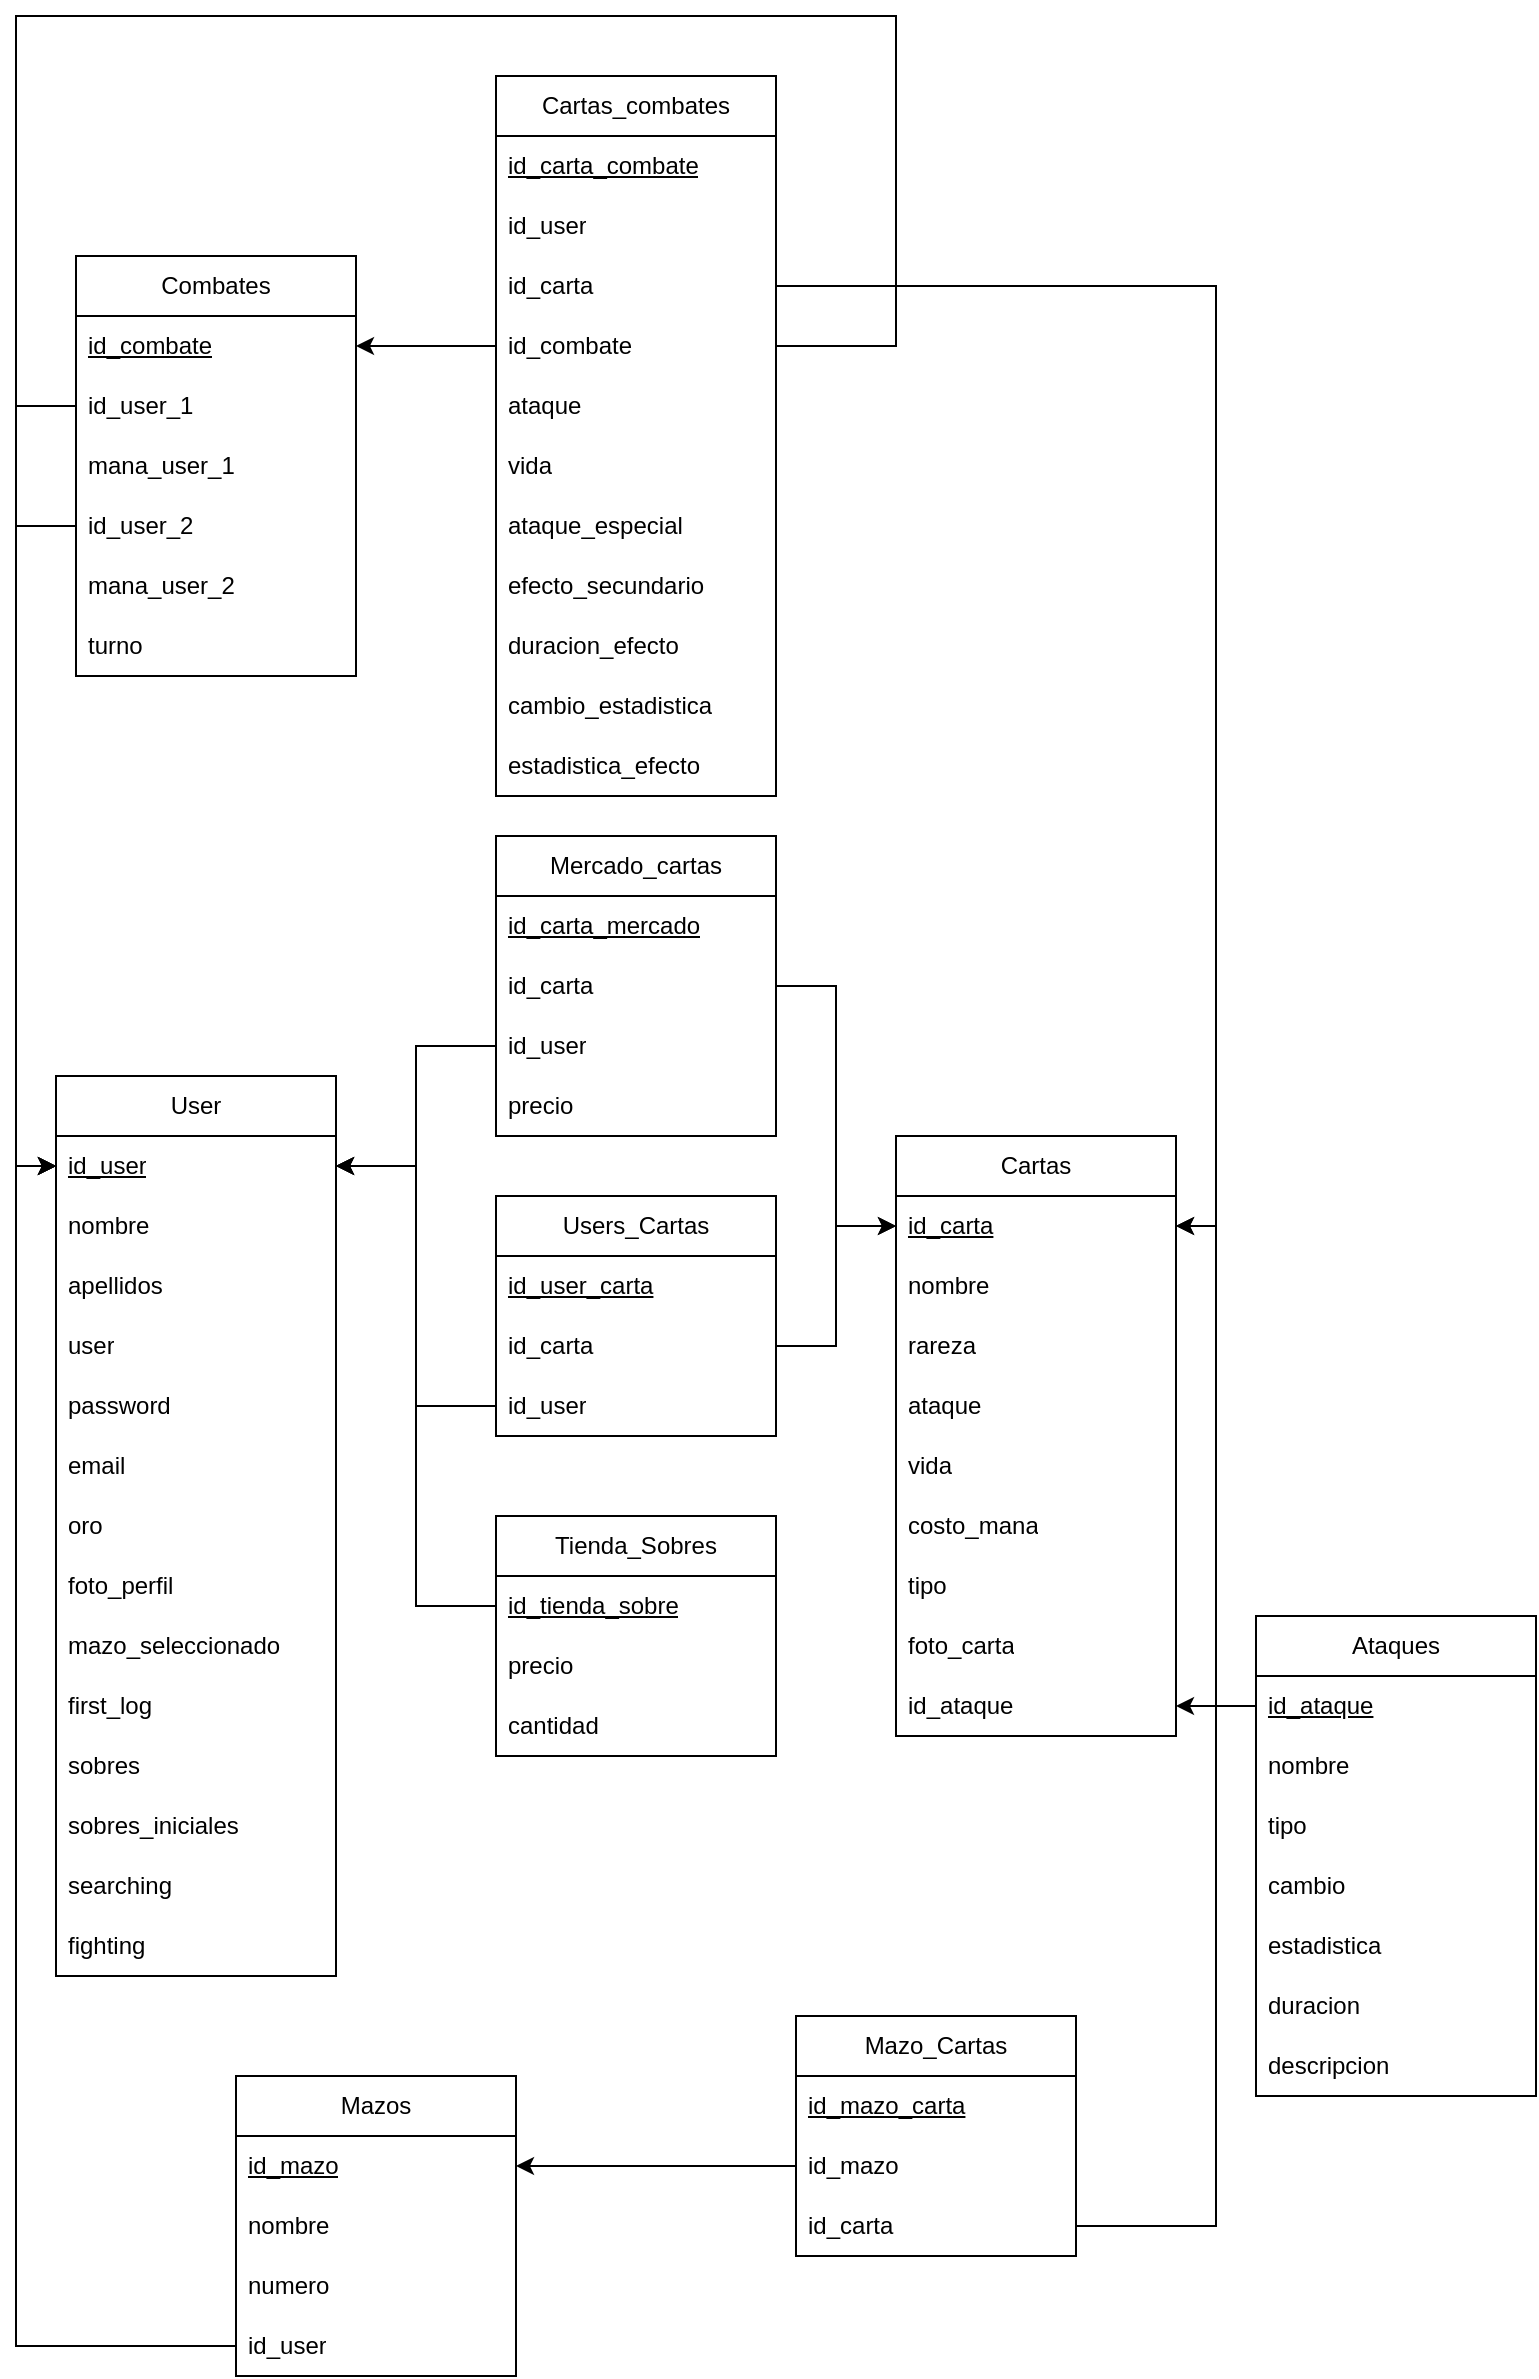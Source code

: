 <mxfile version="24.4.6" type="device">
  <diagram name="Página-1" id="8Rh8TaldC5bqIKxcD06b">
    <mxGraphModel dx="1400" dy="1921" grid="1" gridSize="10" guides="1" tooltips="1" connect="1" arrows="1" fold="1" page="1" pageScale="1" pageWidth="827" pageHeight="1169" math="0" shadow="0">
      <root>
        <mxCell id="0" />
        <mxCell id="1" parent="0" />
        <mxCell id="Ns8RzgzaMJ_QIvP4mt8l-1" value="User" style="swimlane;fontStyle=0;childLayout=stackLayout;horizontal=1;startSize=30;horizontalStack=0;resizeParent=1;resizeParentMax=0;resizeLast=0;collapsible=1;marginBottom=0;whiteSpace=wrap;html=1;" parent="1" vertex="1">
          <mxGeometry x="60" y="60" width="140" height="450" as="geometry" />
        </mxCell>
        <mxCell id="Ns8RzgzaMJ_QIvP4mt8l-12" value="&lt;u&gt;id_user&lt;/u&gt;" style="text;strokeColor=none;fillColor=none;align=left;verticalAlign=middle;spacingLeft=4;spacingRight=4;overflow=hidden;points=[[0,0.5],[1,0.5]];portConstraint=eastwest;rotatable=0;whiteSpace=wrap;html=1;" parent="Ns8RzgzaMJ_QIvP4mt8l-1" vertex="1">
          <mxGeometry y="30" width="140" height="30" as="geometry" />
        </mxCell>
        <mxCell id="Ns8RzgzaMJ_QIvP4mt8l-2" value="nombre" style="text;strokeColor=none;fillColor=none;align=left;verticalAlign=middle;spacingLeft=4;spacingRight=4;overflow=hidden;points=[[0,0.5],[1,0.5]];portConstraint=eastwest;rotatable=0;whiteSpace=wrap;html=1;" parent="Ns8RzgzaMJ_QIvP4mt8l-1" vertex="1">
          <mxGeometry y="60" width="140" height="30" as="geometry" />
        </mxCell>
        <mxCell id="Ns8RzgzaMJ_QIvP4mt8l-14" value="apellidos" style="text;strokeColor=none;fillColor=none;align=left;verticalAlign=middle;spacingLeft=4;spacingRight=4;overflow=hidden;points=[[0,0.5],[1,0.5]];portConstraint=eastwest;rotatable=0;whiteSpace=wrap;html=1;" parent="Ns8RzgzaMJ_QIvP4mt8l-1" vertex="1">
          <mxGeometry y="90" width="140" height="30" as="geometry" />
        </mxCell>
        <mxCell id="Ns8RzgzaMJ_QIvP4mt8l-4" value="user" style="text;strokeColor=none;fillColor=none;align=left;verticalAlign=middle;spacingLeft=4;spacingRight=4;overflow=hidden;points=[[0,0.5],[1,0.5]];portConstraint=eastwest;rotatable=0;whiteSpace=wrap;html=1;" parent="Ns8RzgzaMJ_QIvP4mt8l-1" vertex="1">
          <mxGeometry y="120" width="140" height="30" as="geometry" />
        </mxCell>
        <mxCell id="Ns8RzgzaMJ_QIvP4mt8l-5" value="password" style="text;strokeColor=none;fillColor=none;align=left;verticalAlign=middle;spacingLeft=4;spacingRight=4;overflow=hidden;points=[[0,0.5],[1,0.5]];portConstraint=eastwest;rotatable=0;whiteSpace=wrap;html=1;" parent="Ns8RzgzaMJ_QIvP4mt8l-1" vertex="1">
          <mxGeometry y="150" width="140" height="30" as="geometry" />
        </mxCell>
        <mxCell id="Ns8RzgzaMJ_QIvP4mt8l-6" value="email" style="text;strokeColor=none;fillColor=none;align=left;verticalAlign=middle;spacingLeft=4;spacingRight=4;overflow=hidden;points=[[0,0.5],[1,0.5]];portConstraint=eastwest;rotatable=0;whiteSpace=wrap;html=1;" parent="Ns8RzgzaMJ_QIvP4mt8l-1" vertex="1">
          <mxGeometry y="180" width="140" height="30" as="geometry" />
        </mxCell>
        <mxCell id="Ns8RzgzaMJ_QIvP4mt8l-16" value="oro" style="text;strokeColor=none;fillColor=none;align=left;verticalAlign=middle;spacingLeft=4;spacingRight=4;overflow=hidden;points=[[0,0.5],[1,0.5]];portConstraint=eastwest;rotatable=0;whiteSpace=wrap;html=1;" parent="Ns8RzgzaMJ_QIvP4mt8l-1" vertex="1">
          <mxGeometry y="210" width="140" height="30" as="geometry" />
        </mxCell>
        <mxCell id="Ns8RzgzaMJ_QIvP4mt8l-18" value="foto_perfil" style="text;strokeColor=none;fillColor=none;align=left;verticalAlign=middle;spacingLeft=4;spacingRight=4;overflow=hidden;points=[[0,0.5],[1,0.5]];portConstraint=eastwest;rotatable=0;whiteSpace=wrap;html=1;" parent="Ns8RzgzaMJ_QIvP4mt8l-1" vertex="1">
          <mxGeometry y="240" width="140" height="30" as="geometry" />
        </mxCell>
        <mxCell id="-MSP2CegwJGiO8olLoE--1" value="mazo_seleccionado" style="text;strokeColor=none;fillColor=none;align=left;verticalAlign=middle;spacingLeft=4;spacingRight=4;overflow=hidden;points=[[0,0.5],[1,0.5]];portConstraint=eastwest;rotatable=0;whiteSpace=wrap;html=1;" parent="Ns8RzgzaMJ_QIvP4mt8l-1" vertex="1">
          <mxGeometry y="270" width="140" height="30" as="geometry" />
        </mxCell>
        <mxCell id="AtJvcEP8EGKitVutgksQ-8" value="first_log" style="text;strokeColor=none;fillColor=none;align=left;verticalAlign=middle;spacingLeft=4;spacingRight=4;overflow=hidden;points=[[0,0.5],[1,0.5]];portConstraint=eastwest;rotatable=0;whiteSpace=wrap;html=1;" parent="Ns8RzgzaMJ_QIvP4mt8l-1" vertex="1">
          <mxGeometry y="300" width="140" height="30" as="geometry" />
        </mxCell>
        <mxCell id="lPoUh2vNmKDrx55qoCSC-2" value="sobres" style="text;strokeColor=none;fillColor=none;align=left;verticalAlign=middle;spacingLeft=4;spacingRight=4;overflow=hidden;points=[[0,0.5],[1,0.5]];portConstraint=eastwest;rotatable=0;whiteSpace=wrap;html=1;" parent="Ns8RzgzaMJ_QIvP4mt8l-1" vertex="1">
          <mxGeometry y="330" width="140" height="30" as="geometry" />
        </mxCell>
        <mxCell id="lPoUh2vNmKDrx55qoCSC-3" value="sobres_iniciales" style="text;strokeColor=none;fillColor=none;align=left;verticalAlign=middle;spacingLeft=4;spacingRight=4;overflow=hidden;points=[[0,0.5],[1,0.5]];portConstraint=eastwest;rotatable=0;whiteSpace=wrap;html=1;" parent="Ns8RzgzaMJ_QIvP4mt8l-1" vertex="1">
          <mxGeometry y="360" width="140" height="30" as="geometry" />
        </mxCell>
        <mxCell id="RQ-Hs6eei8XuEbRWBpIZ-15" value="searching" style="text;strokeColor=none;fillColor=none;align=left;verticalAlign=middle;spacingLeft=4;spacingRight=4;overflow=hidden;points=[[0,0.5],[1,0.5]];portConstraint=eastwest;rotatable=0;whiteSpace=wrap;html=1;" parent="Ns8RzgzaMJ_QIvP4mt8l-1" vertex="1">
          <mxGeometry y="390" width="140" height="30" as="geometry" />
        </mxCell>
        <mxCell id="RQ-Hs6eei8XuEbRWBpIZ-16" value="fighting" style="text;strokeColor=none;fillColor=none;align=left;verticalAlign=middle;spacingLeft=4;spacingRight=4;overflow=hidden;points=[[0,0.5],[1,0.5]];portConstraint=eastwest;rotatable=0;whiteSpace=wrap;html=1;" parent="Ns8RzgzaMJ_QIvP4mt8l-1" vertex="1">
          <mxGeometry y="420" width="140" height="30" as="geometry" />
        </mxCell>
        <mxCell id="Ns8RzgzaMJ_QIvP4mt8l-7" value="Cartas" style="swimlane;fontStyle=0;childLayout=stackLayout;horizontal=1;startSize=30;horizontalStack=0;resizeParent=1;resizeParentMax=0;resizeLast=0;collapsible=1;marginBottom=0;whiteSpace=wrap;html=1;" parent="1" vertex="1">
          <mxGeometry x="480" y="90" width="140" height="300" as="geometry" />
        </mxCell>
        <mxCell id="Ns8RzgzaMJ_QIvP4mt8l-13" value="&lt;u&gt;id_carta&lt;/u&gt;" style="text;strokeColor=none;fillColor=none;align=left;verticalAlign=middle;spacingLeft=4;spacingRight=4;overflow=hidden;points=[[0,0.5],[1,0.5]];portConstraint=eastwest;rotatable=0;whiteSpace=wrap;html=1;" parent="Ns8RzgzaMJ_QIvP4mt8l-7" vertex="1">
          <mxGeometry y="30" width="140" height="30" as="geometry" />
        </mxCell>
        <mxCell id="Ns8RzgzaMJ_QIvP4mt8l-8" value="nombre" style="text;strokeColor=none;fillColor=none;align=left;verticalAlign=middle;spacingLeft=4;spacingRight=4;overflow=hidden;points=[[0,0.5],[1,0.5]];portConstraint=eastwest;rotatable=0;whiteSpace=wrap;html=1;" parent="Ns8RzgzaMJ_QIvP4mt8l-7" vertex="1">
          <mxGeometry y="60" width="140" height="30" as="geometry" />
        </mxCell>
        <mxCell id="Ns8RzgzaMJ_QIvP4mt8l-9" value="rareza" style="text;strokeColor=none;fillColor=none;align=left;verticalAlign=middle;spacingLeft=4;spacingRight=4;overflow=hidden;points=[[0,0.5],[1,0.5]];portConstraint=eastwest;rotatable=0;whiteSpace=wrap;html=1;" parent="Ns8RzgzaMJ_QIvP4mt8l-7" vertex="1">
          <mxGeometry y="90" width="140" height="30" as="geometry" />
        </mxCell>
        <mxCell id="Ns8RzgzaMJ_QIvP4mt8l-10" value="ataque" style="text;strokeColor=none;fillColor=none;align=left;verticalAlign=middle;spacingLeft=4;spacingRight=4;overflow=hidden;points=[[0,0.5],[1,0.5]];portConstraint=eastwest;rotatable=0;whiteSpace=wrap;html=1;" parent="Ns8RzgzaMJ_QIvP4mt8l-7" vertex="1">
          <mxGeometry y="120" width="140" height="30" as="geometry" />
        </mxCell>
        <mxCell id="Ns8RzgzaMJ_QIvP4mt8l-55" value="vida" style="text;strokeColor=none;fillColor=none;align=left;verticalAlign=middle;spacingLeft=4;spacingRight=4;overflow=hidden;points=[[0,0.5],[1,0.5]];portConstraint=eastwest;rotatable=0;whiteSpace=wrap;html=1;" parent="Ns8RzgzaMJ_QIvP4mt8l-7" vertex="1">
          <mxGeometry y="150" width="140" height="30" as="geometry" />
        </mxCell>
        <mxCell id="Ns8RzgzaMJ_QIvP4mt8l-15" value="costo_mana" style="text;strokeColor=none;fillColor=none;align=left;verticalAlign=middle;spacingLeft=4;spacingRight=4;overflow=hidden;points=[[0,0.5],[1,0.5]];portConstraint=eastwest;rotatable=0;whiteSpace=wrap;html=1;" parent="Ns8RzgzaMJ_QIvP4mt8l-7" vertex="1">
          <mxGeometry y="180" width="140" height="30" as="geometry" />
        </mxCell>
        <mxCell id="Ns8RzgzaMJ_QIvP4mt8l-17" value="tipo" style="text;strokeColor=none;fillColor=none;align=left;verticalAlign=middle;spacingLeft=4;spacingRight=4;overflow=hidden;points=[[0,0.5],[1,0.5]];portConstraint=eastwest;rotatable=0;whiteSpace=wrap;html=1;" parent="Ns8RzgzaMJ_QIvP4mt8l-7" vertex="1">
          <mxGeometry y="210" width="140" height="30" as="geometry" />
        </mxCell>
        <mxCell id="Ns8RzgzaMJ_QIvP4mt8l-20" value="foto_carta" style="text;strokeColor=none;fillColor=none;align=left;verticalAlign=middle;spacingLeft=4;spacingRight=4;overflow=hidden;points=[[0,0.5],[1,0.5]];portConstraint=eastwest;rotatable=0;whiteSpace=wrap;html=1;" parent="Ns8RzgzaMJ_QIvP4mt8l-7" vertex="1">
          <mxGeometry y="240" width="140" height="30" as="geometry" />
        </mxCell>
        <mxCell id="AtJvcEP8EGKitVutgksQ-1" value="id_ataque" style="text;strokeColor=none;fillColor=none;align=left;verticalAlign=middle;spacingLeft=4;spacingRight=4;overflow=hidden;points=[[0,0.5],[1,0.5]];portConstraint=eastwest;rotatable=0;whiteSpace=wrap;html=1;" parent="Ns8RzgzaMJ_QIvP4mt8l-7" vertex="1">
          <mxGeometry y="270" width="140" height="30" as="geometry" />
        </mxCell>
        <mxCell id="Ns8RzgzaMJ_QIvP4mt8l-22" value="Users_Cartas" style="swimlane;fontStyle=0;childLayout=stackLayout;horizontal=1;startSize=30;horizontalStack=0;resizeParent=1;resizeParentMax=0;resizeLast=0;collapsible=1;marginBottom=0;whiteSpace=wrap;html=1;" parent="1" vertex="1">
          <mxGeometry x="280" y="120" width="140" height="120" as="geometry" />
        </mxCell>
        <mxCell id="Ns8RzgzaMJ_QIvP4mt8l-23" value="&lt;u&gt;id_user_carta&lt;/u&gt;" style="text;strokeColor=none;fillColor=none;align=left;verticalAlign=middle;spacingLeft=4;spacingRight=4;overflow=hidden;points=[[0,0.5],[1,0.5]];portConstraint=eastwest;rotatable=0;whiteSpace=wrap;html=1;" parent="Ns8RzgzaMJ_QIvP4mt8l-22" vertex="1">
          <mxGeometry y="30" width="140" height="30" as="geometry" />
        </mxCell>
        <mxCell id="Ns8RzgzaMJ_QIvP4mt8l-24" value="id_carta" style="text;strokeColor=none;fillColor=none;align=left;verticalAlign=middle;spacingLeft=4;spacingRight=4;overflow=hidden;points=[[0,0.5],[1,0.5]];portConstraint=eastwest;rotatable=0;whiteSpace=wrap;html=1;" parent="Ns8RzgzaMJ_QIvP4mt8l-22" vertex="1">
          <mxGeometry y="60" width="140" height="30" as="geometry" />
        </mxCell>
        <mxCell id="Ns8RzgzaMJ_QIvP4mt8l-25" value="id_user" style="text;strokeColor=none;fillColor=none;align=left;verticalAlign=middle;spacingLeft=4;spacingRight=4;overflow=hidden;points=[[0,0.5],[1,0.5]];portConstraint=eastwest;rotatable=0;whiteSpace=wrap;html=1;" parent="Ns8RzgzaMJ_QIvP4mt8l-22" vertex="1">
          <mxGeometry y="90" width="140" height="30" as="geometry" />
        </mxCell>
        <mxCell id="Ns8RzgzaMJ_QIvP4mt8l-36" style="edgeStyle=orthogonalEdgeStyle;rounded=0;orthogonalLoop=1;jettySize=auto;html=1;entryX=1;entryY=0.5;entryDx=0;entryDy=0;" parent="1" source="Ns8RzgzaMJ_QIvP4mt8l-25" target="Ns8RzgzaMJ_QIvP4mt8l-12" edge="1">
          <mxGeometry relative="1" as="geometry" />
        </mxCell>
        <mxCell id="Ns8RzgzaMJ_QIvP4mt8l-37" style="edgeStyle=orthogonalEdgeStyle;rounded=0;orthogonalLoop=1;jettySize=auto;html=1;entryX=0;entryY=0.5;entryDx=0;entryDy=0;" parent="1" source="Ns8RzgzaMJ_QIvP4mt8l-24" target="Ns8RzgzaMJ_QIvP4mt8l-13" edge="1">
          <mxGeometry relative="1" as="geometry" />
        </mxCell>
        <mxCell id="Ns8RzgzaMJ_QIvP4mt8l-41" value="Mercado_cartas" style="swimlane;fontStyle=0;childLayout=stackLayout;horizontal=1;startSize=30;horizontalStack=0;resizeParent=1;resizeParentMax=0;resizeLast=0;collapsible=1;marginBottom=0;whiteSpace=wrap;html=1;" parent="1" vertex="1">
          <mxGeometry x="280" y="-60" width="140" height="150" as="geometry" />
        </mxCell>
        <mxCell id="Wjl6XZ1OtJs84m0W3MEx-7" value="&lt;u&gt;id_carta_mercado&lt;/u&gt;" style="text;strokeColor=none;fillColor=none;align=left;verticalAlign=middle;spacingLeft=4;spacingRight=4;overflow=hidden;points=[[0,0.5],[1,0.5]];portConstraint=eastwest;rotatable=0;whiteSpace=wrap;html=1;" vertex="1" parent="Ns8RzgzaMJ_QIvP4mt8l-41">
          <mxGeometry y="30" width="140" height="30" as="geometry" />
        </mxCell>
        <mxCell id="Ns8RzgzaMJ_QIvP4mt8l-42" value="id_carta" style="text;strokeColor=none;fillColor=none;align=left;verticalAlign=middle;spacingLeft=4;spacingRight=4;overflow=hidden;points=[[0,0.5],[1,0.5]];portConstraint=eastwest;rotatable=0;whiteSpace=wrap;html=1;" parent="Ns8RzgzaMJ_QIvP4mt8l-41" vertex="1">
          <mxGeometry y="60" width="140" height="30" as="geometry" />
        </mxCell>
        <mxCell id="Ns8RzgzaMJ_QIvP4mt8l-43" value="id_user" style="text;strokeColor=none;fillColor=none;align=left;verticalAlign=middle;spacingLeft=4;spacingRight=4;overflow=hidden;points=[[0,0.5],[1,0.5]];portConstraint=eastwest;rotatable=0;whiteSpace=wrap;html=1;" parent="Ns8RzgzaMJ_QIvP4mt8l-41" vertex="1">
          <mxGeometry y="90" width="140" height="30" as="geometry" />
        </mxCell>
        <mxCell id="Ns8RzgzaMJ_QIvP4mt8l-44" value="precio" style="text;strokeColor=none;fillColor=none;align=left;verticalAlign=middle;spacingLeft=4;spacingRight=4;overflow=hidden;points=[[0,0.5],[1,0.5]];portConstraint=eastwest;rotatable=0;whiteSpace=wrap;html=1;" parent="Ns8RzgzaMJ_QIvP4mt8l-41" vertex="1">
          <mxGeometry y="120" width="140" height="30" as="geometry" />
        </mxCell>
        <mxCell id="Ns8RzgzaMJ_QIvP4mt8l-45" style="edgeStyle=orthogonalEdgeStyle;rounded=0;orthogonalLoop=1;jettySize=auto;html=1;entryX=1;entryY=0.5;entryDx=0;entryDy=0;" parent="1" source="Ns8RzgzaMJ_QIvP4mt8l-43" target="Ns8RzgzaMJ_QIvP4mt8l-12" edge="1">
          <mxGeometry relative="1" as="geometry" />
        </mxCell>
        <mxCell id="Ns8RzgzaMJ_QIvP4mt8l-46" style="edgeStyle=orthogonalEdgeStyle;rounded=0;orthogonalLoop=1;jettySize=auto;html=1;entryX=0;entryY=0.5;entryDx=0;entryDy=0;" parent="1" source="Ns8RzgzaMJ_QIvP4mt8l-42" target="Ns8RzgzaMJ_QIvP4mt8l-13" edge="1">
          <mxGeometry relative="1" as="geometry" />
        </mxCell>
        <mxCell id="Ns8RzgzaMJ_QIvP4mt8l-47" value="Tienda_Sobres" style="swimlane;fontStyle=0;childLayout=stackLayout;horizontal=1;startSize=30;horizontalStack=0;resizeParent=1;resizeParentMax=0;resizeLast=0;collapsible=1;marginBottom=0;whiteSpace=wrap;html=1;" parent="1" vertex="1">
          <mxGeometry x="280" y="280" width="140" height="120" as="geometry" />
        </mxCell>
        <mxCell id="Ns8RzgzaMJ_QIvP4mt8l-49" value="&lt;u&gt;id_tienda_sobre&lt;/u&gt;" style="text;strokeColor=none;fillColor=none;align=left;verticalAlign=middle;spacingLeft=4;spacingRight=4;overflow=hidden;points=[[0,0.5],[1,0.5]];portConstraint=eastwest;rotatable=0;whiteSpace=wrap;html=1;" parent="Ns8RzgzaMJ_QIvP4mt8l-47" vertex="1">
          <mxGeometry y="30" width="140" height="30" as="geometry" />
        </mxCell>
        <mxCell id="Ns8RzgzaMJ_QIvP4mt8l-50" value="precio" style="text;strokeColor=none;fillColor=none;align=left;verticalAlign=middle;spacingLeft=4;spacingRight=4;overflow=hidden;points=[[0,0.5],[1,0.5]];portConstraint=eastwest;rotatable=0;whiteSpace=wrap;html=1;" parent="Ns8RzgzaMJ_QIvP4mt8l-47" vertex="1">
          <mxGeometry y="60" width="140" height="30" as="geometry" />
        </mxCell>
        <mxCell id="lPoUh2vNmKDrx55qoCSC-1" value="cantidad" style="text;strokeColor=none;fillColor=none;align=left;verticalAlign=middle;spacingLeft=4;spacingRight=4;overflow=hidden;points=[[0,0.5],[1,0.5]];portConstraint=eastwest;rotatable=0;whiteSpace=wrap;html=1;" parent="Ns8RzgzaMJ_QIvP4mt8l-47" vertex="1">
          <mxGeometry y="90" width="140" height="30" as="geometry" />
        </mxCell>
        <mxCell id="Ns8RzgzaMJ_QIvP4mt8l-52" style="edgeStyle=orthogonalEdgeStyle;rounded=0;orthogonalLoop=1;jettySize=auto;html=1;entryX=1;entryY=0.5;entryDx=0;entryDy=0;" parent="1" source="Ns8RzgzaMJ_QIvP4mt8l-49" target="Ns8RzgzaMJ_QIvP4mt8l-12" edge="1">
          <mxGeometry relative="1" as="geometry" />
        </mxCell>
        <mxCell id="-MSP2CegwJGiO8olLoE--2" value="Mazos" style="swimlane;fontStyle=0;childLayout=stackLayout;horizontal=1;startSize=30;horizontalStack=0;resizeParent=1;resizeParentMax=0;resizeLast=0;collapsible=1;marginBottom=0;whiteSpace=wrap;html=1;" parent="1" vertex="1">
          <mxGeometry x="150" y="560" width="140" height="150" as="geometry" />
        </mxCell>
        <mxCell id="-MSP2CegwJGiO8olLoE--3" value="&lt;u&gt;id_mazo&lt;/u&gt;" style="text;strokeColor=none;fillColor=none;align=left;verticalAlign=middle;spacingLeft=4;spacingRight=4;overflow=hidden;points=[[0,0.5],[1,0.5]];portConstraint=eastwest;rotatable=0;whiteSpace=wrap;html=1;" parent="-MSP2CegwJGiO8olLoE--2" vertex="1">
          <mxGeometry y="30" width="140" height="30" as="geometry" />
        </mxCell>
        <mxCell id="-MSP2CegwJGiO8olLoE--4" value="nombre" style="text;strokeColor=none;fillColor=none;align=left;verticalAlign=middle;spacingLeft=4;spacingRight=4;overflow=hidden;points=[[0,0.5],[1,0.5]];portConstraint=eastwest;rotatable=0;whiteSpace=wrap;html=1;" parent="-MSP2CegwJGiO8olLoE--2" vertex="1">
          <mxGeometry y="60" width="140" height="30" as="geometry" />
        </mxCell>
        <mxCell id="-MSP2CegwJGiO8olLoE--5" value="numero" style="text;strokeColor=none;fillColor=none;align=left;verticalAlign=middle;spacingLeft=4;spacingRight=4;overflow=hidden;points=[[0,0.5],[1,0.5]];portConstraint=eastwest;rotatable=0;whiteSpace=wrap;html=1;" parent="-MSP2CegwJGiO8olLoE--2" vertex="1">
          <mxGeometry y="90" width="140" height="30" as="geometry" />
        </mxCell>
        <mxCell id="-MSP2CegwJGiO8olLoE--6" value="id_user" style="text;strokeColor=none;fillColor=none;align=left;verticalAlign=middle;spacingLeft=4;spacingRight=4;overflow=hidden;points=[[0,0.5],[1,0.5]];portConstraint=eastwest;rotatable=0;whiteSpace=wrap;html=1;" parent="-MSP2CegwJGiO8olLoE--2" vertex="1">
          <mxGeometry y="120" width="140" height="30" as="geometry" />
        </mxCell>
        <mxCell id="-MSP2CegwJGiO8olLoE--7" value="Mazo_Cartas" style="swimlane;fontStyle=0;childLayout=stackLayout;horizontal=1;startSize=30;horizontalStack=0;resizeParent=1;resizeParentMax=0;resizeLast=0;collapsible=1;marginBottom=0;whiteSpace=wrap;html=1;" parent="1" vertex="1">
          <mxGeometry x="430" y="530" width="140" height="120" as="geometry" />
        </mxCell>
        <mxCell id="Wjl6XZ1OtJs84m0W3MEx-6" value="&lt;u&gt;id_mazo_carta&lt;/u&gt;" style="text;strokeColor=none;fillColor=none;align=left;verticalAlign=middle;spacingLeft=4;spacingRight=4;overflow=hidden;points=[[0,0.5],[1,0.5]];portConstraint=eastwest;rotatable=0;whiteSpace=wrap;html=1;" vertex="1" parent="-MSP2CegwJGiO8olLoE--7">
          <mxGeometry y="30" width="140" height="30" as="geometry" />
        </mxCell>
        <mxCell id="-MSP2CegwJGiO8olLoE--8" value="id_mazo" style="text;strokeColor=none;fillColor=none;align=left;verticalAlign=middle;spacingLeft=4;spacingRight=4;overflow=hidden;points=[[0,0.5],[1,0.5]];portConstraint=eastwest;rotatable=0;whiteSpace=wrap;html=1;" parent="-MSP2CegwJGiO8olLoE--7" vertex="1">
          <mxGeometry y="60" width="140" height="30" as="geometry" />
        </mxCell>
        <mxCell id="-MSP2CegwJGiO8olLoE--9" value="id_carta" style="text;strokeColor=none;fillColor=none;align=left;verticalAlign=middle;spacingLeft=4;spacingRight=4;overflow=hidden;points=[[0,0.5],[1,0.5]];portConstraint=eastwest;rotatable=0;whiteSpace=wrap;html=1;" parent="-MSP2CegwJGiO8olLoE--7" vertex="1">
          <mxGeometry y="90" width="140" height="30" as="geometry" />
        </mxCell>
        <mxCell id="-MSP2CegwJGiO8olLoE--11" style="edgeStyle=orthogonalEdgeStyle;rounded=0;orthogonalLoop=1;jettySize=auto;html=1;" parent="1" source="-MSP2CegwJGiO8olLoE--8" target="-MSP2CegwJGiO8olLoE--3" edge="1">
          <mxGeometry relative="1" as="geometry" />
        </mxCell>
        <mxCell id="-MSP2CegwJGiO8olLoE--12" style="edgeStyle=orthogonalEdgeStyle;rounded=0;orthogonalLoop=1;jettySize=auto;html=1;entryX=1;entryY=0.5;entryDx=0;entryDy=0;" parent="1" source="-MSP2CegwJGiO8olLoE--9" target="Ns8RzgzaMJ_QIvP4mt8l-13" edge="1">
          <mxGeometry relative="1" as="geometry" />
        </mxCell>
        <mxCell id="-MSP2CegwJGiO8olLoE--13" style="edgeStyle=orthogonalEdgeStyle;rounded=0;orthogonalLoop=1;jettySize=auto;html=1;entryX=0;entryY=0.5;entryDx=0;entryDy=0;" parent="1" source="-MSP2CegwJGiO8olLoE--6" target="Ns8RzgzaMJ_QIvP4mt8l-12" edge="1">
          <mxGeometry relative="1" as="geometry" />
        </mxCell>
        <mxCell id="AtJvcEP8EGKitVutgksQ-2" value="Ataques" style="swimlane;fontStyle=0;childLayout=stackLayout;horizontal=1;startSize=30;horizontalStack=0;resizeParent=1;resizeParentMax=0;resizeLast=0;collapsible=1;marginBottom=0;whiteSpace=wrap;html=1;" parent="1" vertex="1">
          <mxGeometry x="660" y="330" width="140" height="240" as="geometry" />
        </mxCell>
        <mxCell id="AtJvcEP8EGKitVutgksQ-3" value="&lt;u&gt;id_ataque&lt;/u&gt;" style="text;strokeColor=none;fillColor=none;align=left;verticalAlign=middle;spacingLeft=4;spacingRight=4;overflow=hidden;points=[[0,0.5],[1,0.5]];portConstraint=eastwest;rotatable=0;whiteSpace=wrap;html=1;" parent="AtJvcEP8EGKitVutgksQ-2" vertex="1">
          <mxGeometry y="30" width="140" height="30" as="geometry" />
        </mxCell>
        <mxCell id="AtJvcEP8EGKitVutgksQ-4" value="nombre" style="text;strokeColor=none;fillColor=none;align=left;verticalAlign=middle;spacingLeft=4;spacingRight=4;overflow=hidden;points=[[0,0.5],[1,0.5]];portConstraint=eastwest;rotatable=0;whiteSpace=wrap;html=1;" parent="AtJvcEP8EGKitVutgksQ-2" vertex="1">
          <mxGeometry y="60" width="140" height="30" as="geometry" />
        </mxCell>
        <mxCell id="AtJvcEP8EGKitVutgksQ-5" value="tipo" style="text;strokeColor=none;fillColor=none;align=left;verticalAlign=middle;spacingLeft=4;spacingRight=4;overflow=hidden;points=[[0,0.5],[1,0.5]];portConstraint=eastwest;rotatable=0;whiteSpace=wrap;html=1;" parent="AtJvcEP8EGKitVutgksQ-2" vertex="1">
          <mxGeometry y="90" width="140" height="30" as="geometry" />
        </mxCell>
        <mxCell id="AtJvcEP8EGKitVutgksQ-6" value="cambio" style="text;strokeColor=none;fillColor=none;align=left;verticalAlign=middle;spacingLeft=4;spacingRight=4;overflow=hidden;points=[[0,0.5],[1,0.5]];portConstraint=eastwest;rotatable=0;whiteSpace=wrap;html=1;" parent="AtJvcEP8EGKitVutgksQ-2" vertex="1">
          <mxGeometry y="120" width="140" height="30" as="geometry" />
        </mxCell>
        <mxCell id="J775SCWE937NdJU1imXl-1" value="estadistica" style="text;strokeColor=none;fillColor=none;align=left;verticalAlign=middle;spacingLeft=4;spacingRight=4;overflow=hidden;points=[[0,0.5],[1,0.5]];portConstraint=eastwest;rotatable=0;whiteSpace=wrap;html=1;" parent="AtJvcEP8EGKitVutgksQ-2" vertex="1">
          <mxGeometry y="150" width="140" height="30" as="geometry" />
        </mxCell>
        <mxCell id="J775SCWE937NdJU1imXl-2" value="duracion" style="text;strokeColor=none;fillColor=none;align=left;verticalAlign=middle;spacingLeft=4;spacingRight=4;overflow=hidden;points=[[0,0.5],[1,0.5]];portConstraint=eastwest;rotatable=0;whiteSpace=wrap;html=1;" parent="AtJvcEP8EGKitVutgksQ-2" vertex="1">
          <mxGeometry y="180" width="140" height="30" as="geometry" />
        </mxCell>
        <mxCell id="Wjl6XZ1OtJs84m0W3MEx-3" value="descripcion" style="text;strokeColor=none;fillColor=none;align=left;verticalAlign=middle;spacingLeft=4;spacingRight=4;overflow=hidden;points=[[0,0.5],[1,0.5]];portConstraint=eastwest;rotatable=0;whiteSpace=wrap;html=1;" vertex="1" parent="AtJvcEP8EGKitVutgksQ-2">
          <mxGeometry y="210" width="140" height="30" as="geometry" />
        </mxCell>
        <mxCell id="AtJvcEP8EGKitVutgksQ-7" style="edgeStyle=orthogonalEdgeStyle;rounded=0;orthogonalLoop=1;jettySize=auto;html=1;entryX=1;entryY=0.5;entryDx=0;entryDy=0;" parent="1" source="AtJvcEP8EGKitVutgksQ-3" target="AtJvcEP8EGKitVutgksQ-1" edge="1">
          <mxGeometry relative="1" as="geometry" />
        </mxCell>
        <mxCell id="RQ-Hs6eei8XuEbRWBpIZ-1" value="Cartas_combates" style="swimlane;fontStyle=0;childLayout=stackLayout;horizontal=1;startSize=30;horizontalStack=0;resizeParent=1;resizeParentMax=0;resizeLast=0;collapsible=1;marginBottom=0;whiteSpace=wrap;html=1;" parent="1" vertex="1">
          <mxGeometry x="280" y="-440" width="140" height="360" as="geometry" />
        </mxCell>
        <mxCell id="RQ-Hs6eei8XuEbRWBpIZ-2" value="&lt;u&gt;id_carta_combate&lt;/u&gt;" style="text;strokeColor=none;fillColor=none;align=left;verticalAlign=middle;spacingLeft=4;spacingRight=4;overflow=hidden;points=[[0,0.5],[1,0.5]];portConstraint=eastwest;rotatable=0;whiteSpace=wrap;html=1;" parent="RQ-Hs6eei8XuEbRWBpIZ-1" vertex="1">
          <mxGeometry y="30" width="140" height="30" as="geometry" />
        </mxCell>
        <mxCell id="RQ-Hs6eei8XuEbRWBpIZ-3" value="id_user" style="text;strokeColor=none;fillColor=none;align=left;verticalAlign=middle;spacingLeft=4;spacingRight=4;overflow=hidden;points=[[0,0.5],[1,0.5]];portConstraint=eastwest;rotatable=0;whiteSpace=wrap;html=1;" parent="RQ-Hs6eei8XuEbRWBpIZ-1" vertex="1">
          <mxGeometry y="60" width="140" height="30" as="geometry" />
        </mxCell>
        <mxCell id="RQ-Hs6eei8XuEbRWBpIZ-13" value="id_carta" style="text;strokeColor=none;fillColor=none;align=left;verticalAlign=middle;spacingLeft=4;spacingRight=4;overflow=hidden;points=[[0,0.5],[1,0.5]];portConstraint=eastwest;rotatable=0;whiteSpace=wrap;html=1;" parent="RQ-Hs6eei8XuEbRWBpIZ-1" vertex="1">
          <mxGeometry y="90" width="140" height="30" as="geometry" />
        </mxCell>
        <mxCell id="RQ-Hs6eei8XuEbRWBpIZ-4" value="id_combate" style="text;strokeColor=none;fillColor=none;align=left;verticalAlign=middle;spacingLeft=4;spacingRight=4;overflow=hidden;points=[[0,0.5],[1,0.5]];portConstraint=eastwest;rotatable=0;whiteSpace=wrap;html=1;" parent="RQ-Hs6eei8XuEbRWBpIZ-1" vertex="1">
          <mxGeometry y="120" width="140" height="30" as="geometry" />
        </mxCell>
        <mxCell id="RQ-Hs6eei8XuEbRWBpIZ-19" value="ataque" style="text;strokeColor=none;fillColor=none;align=left;verticalAlign=middle;spacingLeft=4;spacingRight=4;overflow=hidden;points=[[0,0.5],[1,0.5]];portConstraint=eastwest;rotatable=0;whiteSpace=wrap;html=1;" parent="RQ-Hs6eei8XuEbRWBpIZ-1" vertex="1">
          <mxGeometry y="150" width="140" height="30" as="geometry" />
        </mxCell>
        <mxCell id="RQ-Hs6eei8XuEbRWBpIZ-20" value="vida" style="text;strokeColor=none;fillColor=none;align=left;verticalAlign=middle;spacingLeft=4;spacingRight=4;overflow=hidden;points=[[0,0.5],[1,0.5]];portConstraint=eastwest;rotatable=0;whiteSpace=wrap;html=1;" parent="RQ-Hs6eei8XuEbRWBpIZ-1" vertex="1">
          <mxGeometry y="180" width="140" height="30" as="geometry" />
        </mxCell>
        <mxCell id="Wjl6XZ1OtJs84m0W3MEx-4" value="ataque_especial" style="text;strokeColor=none;fillColor=none;align=left;verticalAlign=middle;spacingLeft=4;spacingRight=4;overflow=hidden;points=[[0,0.5],[1,0.5]];portConstraint=eastwest;rotatable=0;whiteSpace=wrap;html=1;" vertex="1" parent="RQ-Hs6eei8XuEbRWBpIZ-1">
          <mxGeometry y="210" width="140" height="30" as="geometry" />
        </mxCell>
        <mxCell id="RQ-Hs6eei8XuEbRWBpIZ-21" value="efecto_secundario" style="text;strokeColor=none;fillColor=none;align=left;verticalAlign=middle;spacingLeft=4;spacingRight=4;overflow=hidden;points=[[0,0.5],[1,0.5]];portConstraint=eastwest;rotatable=0;whiteSpace=wrap;html=1;" parent="RQ-Hs6eei8XuEbRWBpIZ-1" vertex="1">
          <mxGeometry y="240" width="140" height="30" as="geometry" />
        </mxCell>
        <mxCell id="RQ-Hs6eei8XuEbRWBpIZ-22" value="duracion_efecto" style="text;strokeColor=none;fillColor=none;align=left;verticalAlign=middle;spacingLeft=4;spacingRight=4;overflow=hidden;points=[[0,0.5],[1,0.5]];portConstraint=eastwest;rotatable=0;whiteSpace=wrap;html=1;" parent="RQ-Hs6eei8XuEbRWBpIZ-1" vertex="1">
          <mxGeometry y="270" width="140" height="30" as="geometry" />
        </mxCell>
        <mxCell id="Wjl6XZ1OtJs84m0W3MEx-1" value="cambio_estadistica" style="text;strokeColor=none;fillColor=none;align=left;verticalAlign=middle;spacingLeft=4;spacingRight=4;overflow=hidden;points=[[0,0.5],[1,0.5]];portConstraint=eastwest;rotatable=0;whiteSpace=wrap;html=1;" vertex="1" parent="RQ-Hs6eei8XuEbRWBpIZ-1">
          <mxGeometry y="300" width="140" height="30" as="geometry" />
        </mxCell>
        <mxCell id="Wjl6XZ1OtJs84m0W3MEx-2" value="estadistica_efecto" style="text;strokeColor=none;fillColor=none;align=left;verticalAlign=middle;spacingLeft=4;spacingRight=4;overflow=hidden;points=[[0,0.5],[1,0.5]];portConstraint=eastwest;rotatable=0;whiteSpace=wrap;html=1;" vertex="1" parent="RQ-Hs6eei8XuEbRWBpIZ-1">
          <mxGeometry y="330" width="140" height="30" as="geometry" />
        </mxCell>
        <mxCell id="RQ-Hs6eei8XuEbRWBpIZ-5" value="Combates" style="swimlane;fontStyle=0;childLayout=stackLayout;horizontal=1;startSize=30;horizontalStack=0;resizeParent=1;resizeParentMax=0;resizeLast=0;collapsible=1;marginBottom=0;whiteSpace=wrap;html=1;" parent="1" vertex="1">
          <mxGeometry x="70" y="-350" width="140" height="210" as="geometry" />
        </mxCell>
        <mxCell id="RQ-Hs6eei8XuEbRWBpIZ-6" value="&lt;u&gt;id_combate&lt;/u&gt;" style="text;strokeColor=none;fillColor=none;align=left;verticalAlign=middle;spacingLeft=4;spacingRight=4;overflow=hidden;points=[[0,0.5],[1,0.5]];portConstraint=eastwest;rotatable=0;whiteSpace=wrap;html=1;" parent="RQ-Hs6eei8XuEbRWBpIZ-5" vertex="1">
          <mxGeometry y="30" width="140" height="30" as="geometry" />
        </mxCell>
        <mxCell id="RQ-Hs6eei8XuEbRWBpIZ-7" value="id_user_1" style="text;strokeColor=none;fillColor=none;align=left;verticalAlign=middle;spacingLeft=4;spacingRight=4;overflow=hidden;points=[[0,0.5],[1,0.5]];portConstraint=eastwest;rotatable=0;whiteSpace=wrap;html=1;" parent="RQ-Hs6eei8XuEbRWBpIZ-5" vertex="1">
          <mxGeometry y="60" width="140" height="30" as="geometry" />
        </mxCell>
        <mxCell id="RQ-Hs6eei8XuEbRWBpIZ-17" value="mana_user_1" style="text;strokeColor=none;fillColor=none;align=left;verticalAlign=middle;spacingLeft=4;spacingRight=4;overflow=hidden;points=[[0,0.5],[1,0.5]];portConstraint=eastwest;rotatable=0;whiteSpace=wrap;html=1;" parent="RQ-Hs6eei8XuEbRWBpIZ-5" vertex="1">
          <mxGeometry y="90" width="140" height="30" as="geometry" />
        </mxCell>
        <mxCell id="RQ-Hs6eei8XuEbRWBpIZ-8" value="id_user_2" style="text;strokeColor=none;fillColor=none;align=left;verticalAlign=middle;spacingLeft=4;spacingRight=4;overflow=hidden;points=[[0,0.5],[1,0.5]];portConstraint=eastwest;rotatable=0;whiteSpace=wrap;html=1;" parent="RQ-Hs6eei8XuEbRWBpIZ-5" vertex="1">
          <mxGeometry y="120" width="140" height="30" as="geometry" />
        </mxCell>
        <mxCell id="RQ-Hs6eei8XuEbRWBpIZ-18" value="mana_user_2" style="text;strokeColor=none;fillColor=none;align=left;verticalAlign=middle;spacingLeft=4;spacingRight=4;overflow=hidden;points=[[0,0.5],[1,0.5]];portConstraint=eastwest;rotatable=0;whiteSpace=wrap;html=1;" parent="RQ-Hs6eei8XuEbRWBpIZ-5" vertex="1">
          <mxGeometry y="150" width="140" height="30" as="geometry" />
        </mxCell>
        <mxCell id="Wjl6XZ1OtJs84m0W3MEx-5" value="turno" style="text;strokeColor=none;fillColor=none;align=left;verticalAlign=middle;spacingLeft=4;spacingRight=4;overflow=hidden;points=[[0,0.5],[1,0.5]];portConstraint=eastwest;rotatable=0;whiteSpace=wrap;html=1;" vertex="1" parent="RQ-Hs6eei8XuEbRWBpIZ-5">
          <mxGeometry y="180" width="140" height="30" as="geometry" />
        </mxCell>
        <mxCell id="RQ-Hs6eei8XuEbRWBpIZ-9" style="edgeStyle=orthogonalEdgeStyle;rounded=0;orthogonalLoop=1;jettySize=auto;html=1;entryX=0;entryY=0.5;entryDx=0;entryDy=0;" parent="1" source="RQ-Hs6eei8XuEbRWBpIZ-7" target="Ns8RzgzaMJ_QIvP4mt8l-12" edge="1">
          <mxGeometry relative="1" as="geometry" />
        </mxCell>
        <mxCell id="RQ-Hs6eei8XuEbRWBpIZ-10" style="edgeStyle=orthogonalEdgeStyle;rounded=0;orthogonalLoop=1;jettySize=auto;html=1;entryX=0;entryY=0.5;entryDx=0;entryDy=0;" parent="1" source="RQ-Hs6eei8XuEbRWBpIZ-8" target="Ns8RzgzaMJ_QIvP4mt8l-12" edge="1">
          <mxGeometry relative="1" as="geometry" />
        </mxCell>
        <mxCell id="RQ-Hs6eei8XuEbRWBpIZ-11" style="edgeStyle=orthogonalEdgeStyle;rounded=0;orthogonalLoop=1;jettySize=auto;html=1;entryX=1;entryY=0.5;entryDx=0;entryDy=0;" parent="1" source="RQ-Hs6eei8XuEbRWBpIZ-4" target="RQ-Hs6eei8XuEbRWBpIZ-6" edge="1">
          <mxGeometry relative="1" as="geometry" />
        </mxCell>
        <mxCell id="RQ-Hs6eei8XuEbRWBpIZ-12" style="edgeStyle=orthogonalEdgeStyle;rounded=0;orthogonalLoop=1;jettySize=auto;html=1;entryX=0;entryY=0.5;entryDx=0;entryDy=0;exitX=1;exitY=0.5;exitDx=0;exitDy=0;" parent="1" source="RQ-Hs6eei8XuEbRWBpIZ-3" target="Ns8RzgzaMJ_QIvP4mt8l-12" edge="1">
          <mxGeometry relative="1" as="geometry">
            <Array as="points">
              <mxPoint x="480" y="-305" />
              <mxPoint x="480" y="-470" />
              <mxPoint x="40" y="-470" />
              <mxPoint x="40" y="105" />
            </Array>
          </mxGeometry>
        </mxCell>
        <mxCell id="RQ-Hs6eei8XuEbRWBpIZ-14" style="edgeStyle=orthogonalEdgeStyle;rounded=0;orthogonalLoop=1;jettySize=auto;html=1;entryX=1;entryY=0.5;entryDx=0;entryDy=0;" parent="1" source="RQ-Hs6eei8XuEbRWBpIZ-13" target="Ns8RzgzaMJ_QIvP4mt8l-13" edge="1">
          <mxGeometry relative="1" as="geometry" />
        </mxCell>
      </root>
    </mxGraphModel>
  </diagram>
</mxfile>

